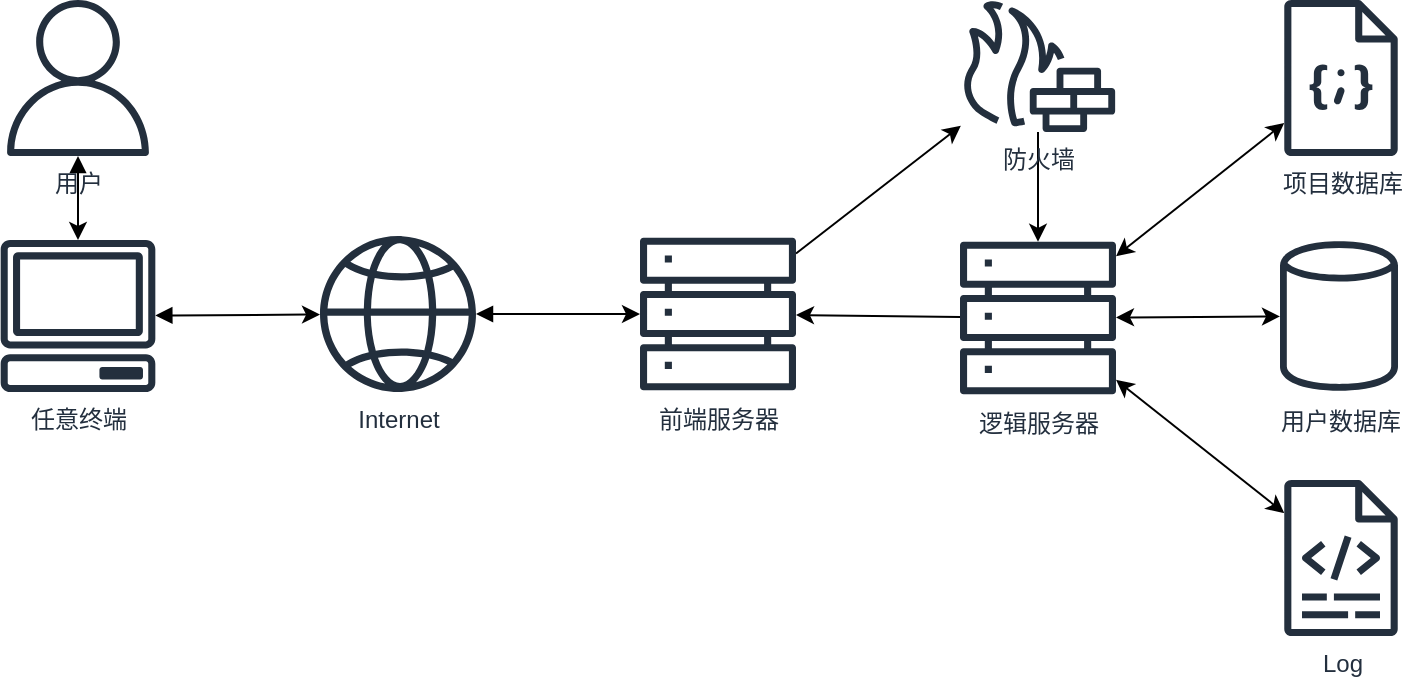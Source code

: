 <mxfile version="24.1.0" type="github">
  <diagram name="第 1 页" id="qpAmytoK396UEX8EHQCx">
    <mxGraphModel dx="2074" dy="1106" grid="1" gridSize="10" guides="1" tooltips="1" connect="1" arrows="1" fold="1" page="1" pageScale="1" pageWidth="827" pageHeight="1169" math="0" shadow="0">
      <root>
        <mxCell id="0" />
        <mxCell id="1" parent="0" />
        <mxCell id="X4fmyrtYKkiumownTyuO-15" style="rounded=0;orthogonalLoop=1;jettySize=auto;html=1;startArrow=block;" edge="1" parent="1" source="X4fmyrtYKkiumownTyuO-2" target="X4fmyrtYKkiumownTyuO-6">
          <mxGeometry relative="1" as="geometry" />
        </mxCell>
        <mxCell id="X4fmyrtYKkiumownTyuO-2" value="任意终端" style="sketch=0;outlineConnect=0;fontColor=#232F3E;gradientColor=none;fillColor=#232F3D;strokeColor=none;dashed=0;verticalLabelPosition=bottom;verticalAlign=top;align=center;html=1;fontSize=12;fontStyle=0;aspect=fixed;pointerEvents=1;shape=mxgraph.aws4.client;" vertex="1" parent="1">
          <mxGeometry x="40" y="160" width="78" height="76" as="geometry" />
        </mxCell>
        <mxCell id="X4fmyrtYKkiumownTyuO-14" style="rounded=0;orthogonalLoop=1;jettySize=auto;html=1;startArrow=block;" edge="1" parent="1" source="X4fmyrtYKkiumownTyuO-3" target="X4fmyrtYKkiumownTyuO-2">
          <mxGeometry relative="1" as="geometry" />
        </mxCell>
        <mxCell id="X4fmyrtYKkiumownTyuO-3" value="用户" style="sketch=0;outlineConnect=0;fontColor=#232F3E;gradientColor=none;fillColor=#232F3D;strokeColor=none;dashed=0;verticalLabelPosition=bottom;verticalAlign=top;align=center;html=1;fontSize=12;fontStyle=0;aspect=fixed;pointerEvents=1;shape=mxgraph.aws4.user;" vertex="1" parent="1">
          <mxGeometry x="40" y="40" width="78" height="78" as="geometry" />
        </mxCell>
        <mxCell id="X4fmyrtYKkiumownTyuO-18" style="rounded=0;orthogonalLoop=1;jettySize=auto;html=1;startArrow=classic;startFill=1;endArrow=none;endFill=0;" edge="1" parent="1" source="X4fmyrtYKkiumownTyuO-4" target="X4fmyrtYKkiumownTyuO-5">
          <mxGeometry relative="1" as="geometry" />
        </mxCell>
        <mxCell id="X4fmyrtYKkiumownTyuO-19" style="rounded=0;orthogonalLoop=1;jettySize=auto;html=1;" edge="1" parent="1" source="X4fmyrtYKkiumownTyuO-4" target="X4fmyrtYKkiumownTyuO-7">
          <mxGeometry relative="1" as="geometry" />
        </mxCell>
        <mxCell id="X4fmyrtYKkiumownTyuO-4" value="前端服务器" style="sketch=0;outlineConnect=0;fontColor=#232F3E;gradientColor=none;fillColor=#232F3D;strokeColor=none;dashed=0;verticalLabelPosition=bottom;verticalAlign=top;align=center;html=1;fontSize=12;fontStyle=0;aspect=fixed;pointerEvents=1;shape=mxgraph.aws4.servers;" vertex="1" parent="1">
          <mxGeometry x="360" y="158" width="78" height="78" as="geometry" />
        </mxCell>
        <mxCell id="X4fmyrtYKkiumownTyuO-21" style="rounded=0;orthogonalLoop=1;jettySize=auto;html=1;startArrow=classic;startFill=1;endArrow=classic;endFill=1;" edge="1" parent="1" source="X4fmyrtYKkiumownTyuO-5" target="X4fmyrtYKkiumownTyuO-8">
          <mxGeometry relative="1" as="geometry" />
        </mxCell>
        <mxCell id="X4fmyrtYKkiumownTyuO-22" style="rounded=0;orthogonalLoop=1;jettySize=auto;html=1;startArrow=classic;startFill=1;endArrow=classic;endFill=1;" edge="1" parent="1" source="X4fmyrtYKkiumownTyuO-5" target="X4fmyrtYKkiumownTyuO-10">
          <mxGeometry relative="1" as="geometry" />
        </mxCell>
        <mxCell id="X4fmyrtYKkiumownTyuO-23" style="rounded=0;orthogonalLoop=1;jettySize=auto;html=1;startArrow=classic;startFill=1;endArrow=classic;endFill=1;" edge="1" parent="1" source="X4fmyrtYKkiumownTyuO-5" target="X4fmyrtYKkiumownTyuO-9">
          <mxGeometry relative="1" as="geometry" />
        </mxCell>
        <mxCell id="X4fmyrtYKkiumownTyuO-5" value="逻辑服务器" style="sketch=0;outlineConnect=0;fontColor=#232F3E;gradientColor=none;fillColor=#232F3D;strokeColor=none;dashed=0;verticalLabelPosition=bottom;verticalAlign=top;align=center;html=1;fontSize=12;fontStyle=0;aspect=fixed;pointerEvents=1;shape=mxgraph.aws4.servers;" vertex="1" parent="1">
          <mxGeometry x="520" y="160" width="78" height="78" as="geometry" />
        </mxCell>
        <mxCell id="X4fmyrtYKkiumownTyuO-16" style="rounded=0;orthogonalLoop=1;jettySize=auto;html=1;startArrow=block;" edge="1" parent="1" source="X4fmyrtYKkiumownTyuO-6" target="X4fmyrtYKkiumownTyuO-4">
          <mxGeometry relative="1" as="geometry" />
        </mxCell>
        <mxCell id="X4fmyrtYKkiumownTyuO-6" value="Internet" style="sketch=0;outlineConnect=0;fontColor=#232F3E;gradientColor=none;fillColor=#232F3D;strokeColor=none;dashed=0;verticalLabelPosition=bottom;verticalAlign=top;align=center;html=1;fontSize=12;fontStyle=0;aspect=fixed;pointerEvents=1;shape=mxgraph.aws4.globe;" vertex="1" parent="1">
          <mxGeometry x="200" y="158" width="78" height="78" as="geometry" />
        </mxCell>
        <mxCell id="X4fmyrtYKkiumownTyuO-20" style="rounded=0;orthogonalLoop=1;jettySize=auto;html=1;" edge="1" parent="1" source="X4fmyrtYKkiumownTyuO-7" target="X4fmyrtYKkiumownTyuO-5">
          <mxGeometry relative="1" as="geometry" />
        </mxCell>
        <mxCell id="X4fmyrtYKkiumownTyuO-7" value="防火墙" style="sketch=0;outlineConnect=0;fontColor=#232F3E;gradientColor=none;fillColor=#232F3D;strokeColor=none;dashed=0;verticalLabelPosition=bottom;verticalAlign=top;align=center;html=1;fontSize=12;fontStyle=0;aspect=fixed;pointerEvents=1;shape=mxgraph.aws4.generic_firewall;" vertex="1" parent="1">
          <mxGeometry x="520" y="40" width="78" height="66" as="geometry" />
        </mxCell>
        <mxCell id="X4fmyrtYKkiumownTyuO-8" value="用户数据库" style="sketch=0;outlineConnect=0;fontColor=#232F3E;gradientColor=none;fillColor=#232F3D;strokeColor=none;dashed=0;verticalLabelPosition=bottom;verticalAlign=top;align=center;html=1;fontSize=12;fontStyle=0;aspect=fixed;pointerEvents=1;shape=mxgraph.aws4.generic_database;" vertex="1" parent="1">
          <mxGeometry x="680" y="159" width="59" height="78" as="geometry" />
        </mxCell>
        <mxCell id="X4fmyrtYKkiumownTyuO-9" value="Log" style="sketch=0;outlineConnect=0;fontColor=#232F3E;gradientColor=none;fillColor=#232F3D;strokeColor=none;dashed=0;verticalLabelPosition=bottom;verticalAlign=top;align=center;html=1;fontSize=12;fontStyle=0;aspect=fixed;pointerEvents=1;shape=mxgraph.aws4.logs;" vertex="1" parent="1">
          <mxGeometry x="682" y="280" width="57" height="78" as="geometry" />
        </mxCell>
        <mxCell id="X4fmyrtYKkiumownTyuO-10" value="项目数据库" style="sketch=0;outlineConnect=0;fontColor=#232F3E;gradientColor=none;fillColor=#232F3D;strokeColor=none;dashed=0;verticalLabelPosition=bottom;verticalAlign=top;align=center;html=1;fontSize=12;fontStyle=0;aspect=fixed;pointerEvents=1;shape=mxgraph.aws4.json_script;" vertex="1" parent="1">
          <mxGeometry x="682" y="40" width="57" height="78" as="geometry" />
        </mxCell>
      </root>
    </mxGraphModel>
  </diagram>
</mxfile>
